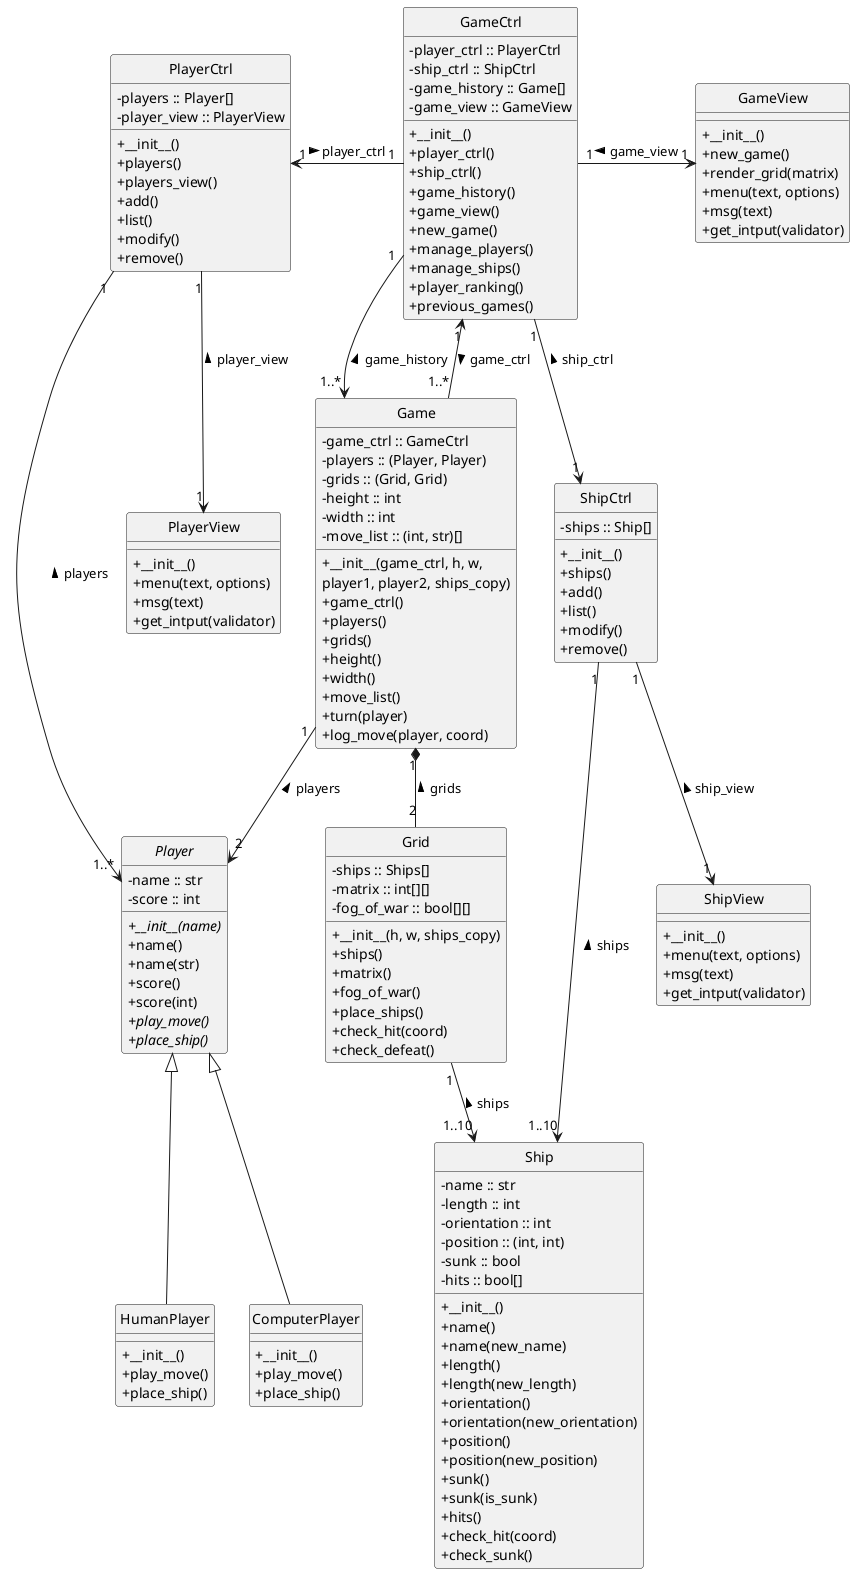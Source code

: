 @startuml battleship_class_diagram

skinparam classAttributeIconSize 0
'left to right direction
hide circle

class Game {
    - game_ctrl :: GameCtrl
    - players :: (Player, Player) {field}
    - grids :: (Grid, Grid) {field}
    - height :: int
    - width :: int
    - move_list :: (int, str)[] {field}
    + __init__(game_ctrl, h, w,
            player1, player2, ships_copy)
    + game_ctrl()
    + players()
    + grids()
    + height()
    + width()
    + move_list()
    + turn(player)
    + log_move(player, coord)
}

class GameCtrl {
    - player_ctrl :: PlayerCtrl
    - ship_ctrl :: ShipCtrl
    - game_history :: Game[]
    - game_view :: GameView
    + __init__()
    + player_ctrl()
    + ship_ctrl()
    + game_history()
    + game_view()
    + new_game()
    + manage_players()
    + manage_ships()
    + player_ranking()
    + previous_games()
}

class GameView {
    + __init__()
    + new_game()
    + render_grid(matrix)
    + menu(text, options)
    + msg(text)
    + get_intput(validator)
}

class Grid {
    - ships :: Ships[]
    - matrix :: int[][]
    - fog_of_war :: bool[][]
    + __init__(h, w, ships_copy)
    + ships()
    + matrix()
    + fog_of_war()
    + place_ships()
    + check_hit(coord)
    + check_defeat()
}

class Ship {
    - name :: str
    - length :: int
    - orientation :: int
    - position :: (int, int) {field}
    - sunk :: bool
    - hits :: bool[]
    + __init__()
    + name()
    + name(new_name)
    + length()
    + length(new_length)
    + orientation()
    + orientation(new_orientation)
    + position()
    + position(new_position)
    + sunk()
    + sunk(is_sunk)
    + hits()
    + check_hit(coord)
    + check_sunk()
}

class ShipCtrl{
    - ships :: Ship[]
    + __init__()
    + ships()
    + add()
    + list()
    + modify()
    + remove()
}

class ShipView {
    + __init__()
    + menu(text, options)
    + msg(text)
    + get_intput(validator)
    
}

class PlayerCtrl {
    - players :: Player[]
    - player_view :: PlayerView
    + __init__()
    + players()
    + players_view()
    + add()
    + list()
    + modify()
    + remove()
}

abstract class Player {
    - name :: str
    - score :: int
    + __init__(name) {abstract}
    + name()
    + name(str)
    + score()
    + score(int)
    + play_move() {abstract}
    + place_ship() {abstract}
}

class PlayerView {
    + __init__()
    + menu(text, options)
    + msg(text)
    + get_intput(validator)
}

class HumanPlayer {
    + __init__()
    + play_move()
    + place_ship()
}
class ComputerPlayer {
    + __init__()
    + play_move()
    + place_ship()
}


GameCtrl "1" --> "1..*" Game : game_history <
GameCtrl "1" <-- "1..*" Game : game_ctrl >
GameCtrl "1" -r-> "1" GameView : game_view <

GameCtrl "1" -l-> "1" PlayerCtrl : player_ctrl <
GameCtrl "1" --> "1" ShipCtrl : ship_ctrl <

PlayerCtrl "1" --> "1..*" Player : players <
PlayerCtrl "1" --> "1" PlayerView : player_view <

Game "1" --> "2" Player : players <

Player <|-- HumanPlayer
Player <|-- ComputerPlayer

Game "1" *-- "2" Grid : grids <

ShipCtrl "1" --> "1..10" Ship : ships <
ShipCtrl "1" --> "1" ShipView : ship_view <
Grid "1" --> "1..10" Ship : ships <

@enduml